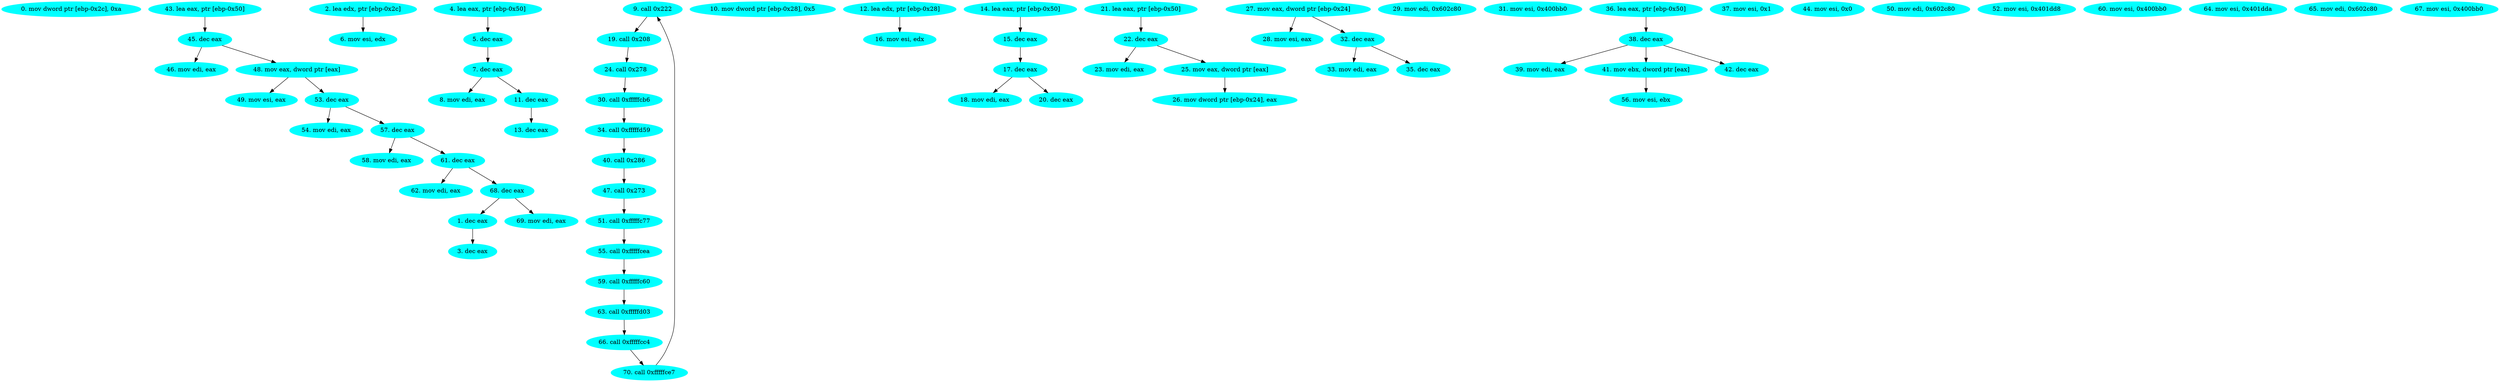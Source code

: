 digraph IacaAnalysisGraph{
0 [label="0. mov dword ptr [ebp-0x2c], 0xa", style=filled, color=cyan]
1 [label="1. dec eax", style=filled, color=cyan]
2 [label="2. lea edx, ptr [ebp-0x2c]", style=filled, color=cyan]
3 [label="3. dec eax", style=filled, color=cyan]
4 [label="4. lea eax, ptr [ebp-0x50]", style=filled, color=cyan]
5 [label="5. dec eax", style=filled, color=cyan]
6 [label="6. mov esi, edx", style=filled, color=cyan]
7 [label="7. dec eax", style=filled, color=cyan]
8 [label="8. mov edi, eax", style=filled, color=cyan]
9 [label="9. call 0x222", style=filled, color=cyan]
10 [label="10. mov dword ptr [ebp-0x28], 0x5", style=filled, color=cyan]
11 [label="11. dec eax", style=filled, color=cyan]
12 [label="12. lea edx, ptr [ebp-0x28]", style=filled, color=cyan]
13 [label="13. dec eax", style=filled, color=cyan]
14 [label="14. lea eax, ptr [ebp-0x50]", style=filled, color=cyan]
15 [label="15. dec eax", style=filled, color=cyan]
16 [label="16. mov esi, edx", style=filled, color=cyan]
17 [label="17. dec eax", style=filled, color=cyan]
18 [label="18. mov edi, eax", style=filled, color=cyan]
19 [label="19. call 0x208", style=filled, color=cyan]
20 [label="20. dec eax", style=filled, color=cyan]
21 [label="21. lea eax, ptr [ebp-0x50]", style=filled, color=cyan]
22 [label="22. dec eax", style=filled, color=cyan]
23 [label="23. mov edi, eax", style=filled, color=cyan]
24 [label="24. call 0x278", style=filled, color=cyan]
25 [label="25. mov eax, dword ptr [eax]", style=filled, color=cyan]
26 [label="26. mov dword ptr [ebp-0x24], eax", style=filled, color=cyan]
27 [label="27. mov eax, dword ptr [ebp-0x24]", style=filled, color=cyan]
28 [label="28. mov esi, eax", style=filled, color=cyan]
29 [label="29. mov edi, 0x602c80", style=filled, color=cyan]
30 [label="30. call 0xfffffcb6", style=filled, color=cyan]
31 [label="31. mov esi, 0x400bb0", style=filled, color=cyan]
32 [label="32. dec eax", style=filled, color=cyan]
33 [label="33. mov edi, eax", style=filled, color=cyan]
34 [label="34. call 0xfffffd59", style=filled, color=cyan]
35 [label="35. dec eax", style=filled, color=cyan]
36 [label="36. lea eax, ptr [ebp-0x50]", style=filled, color=cyan]
37 [label="37. mov esi, 0x1", style=filled, color=cyan]
38 [label="38. dec eax", style=filled, color=cyan]
39 [label="39. mov edi, eax", style=filled, color=cyan]
40 [label="40. call 0x286", style=filled, color=cyan]
41 [label="41. mov ebx, dword ptr [eax]", style=filled, color=cyan]
42 [label="42. dec eax", style=filled, color=cyan]
43 [label="43. lea eax, ptr [ebp-0x50]", style=filled, color=cyan]
44 [label="44. mov esi, 0x0", style=filled, color=cyan]
45 [label="45. dec eax", style=filled, color=cyan]
46 [label="46. mov edi, eax", style=filled, color=cyan]
47 [label="47. call 0x273", style=filled, color=cyan]
48 [label="48. mov eax, dword ptr [eax]", style=filled, color=cyan]
49 [label="49. mov esi, eax", style=filled, color=cyan]
50 [label="50. mov edi, 0x602c80", style=filled, color=cyan]
51 [label="51. call 0xfffffc77", style=filled, color=cyan]
52 [label="52. mov esi, 0x401dd8", style=filled, color=cyan]
53 [label="53. dec eax", style=filled, color=cyan]
54 [label="54. mov edi, eax", style=filled, color=cyan]
55 [label="55. call 0xfffffcea", style=filled, color=cyan]
56 [label="56. mov esi, ebx", style=filled, color=cyan]
57 [label="57. dec eax", style=filled, color=cyan]
58 [label="58. mov edi, eax", style=filled, color=cyan]
59 [label="59. call 0xfffffc60", style=filled, color=cyan]
60 [label="60. mov esi, 0x400bb0", style=filled, color=cyan]
61 [label="61. dec eax", style=filled, color=cyan]
62 [label="62. mov edi, eax", style=filled, color=cyan]
63 [label="63. call 0xfffffd03", style=filled, color=cyan]
64 [label="64. mov esi, 0x401dda", style=filled, color=cyan]
65 [label="65. mov edi, 0x602c80", style=filled, color=cyan]
66 [label="66. call 0xfffffcc4", style=filled, color=cyan]
67 [label="67. mov esi, 0x400bb0", style=filled, color=cyan]
68 [label="68. dec eax", style=filled, color=cyan]
69 [label="69. mov edi, eax", style=filled, color=cyan]
70 [label="70. call 0xfffffce7", style=filled, color=cyan]
1 -> 3
4 -> 5
2 -> 6
5 -> 7
7 -> 8
7 -> 11
11 -> 13
14 -> 15
12 -> 16
15 -> 17
17 -> 18
9 -> 19
17 -> 20
21 -> 22
22 -> 23
19 -> 24
22 -> 25
25 -> 26
27 -> 28
24 -> 30
27 -> 32
32 -> 33
30 -> 34
32 -> 35
36 -> 38
38 -> 39
34 -> 40
38 -> 41
38 -> 42
43 -> 45
45 -> 46
40 -> 47
45 -> 48
48 -> 49
47 -> 51
48 -> 53
53 -> 54
51 -> 55
41 -> 56
53 -> 57
57 -> 58
55 -> 59
57 -> 61
61 -> 62
59 -> 63
63 -> 66
61 -> 68
68 -> 69
66 -> 70
68 -> 1
70 -> 9
}
